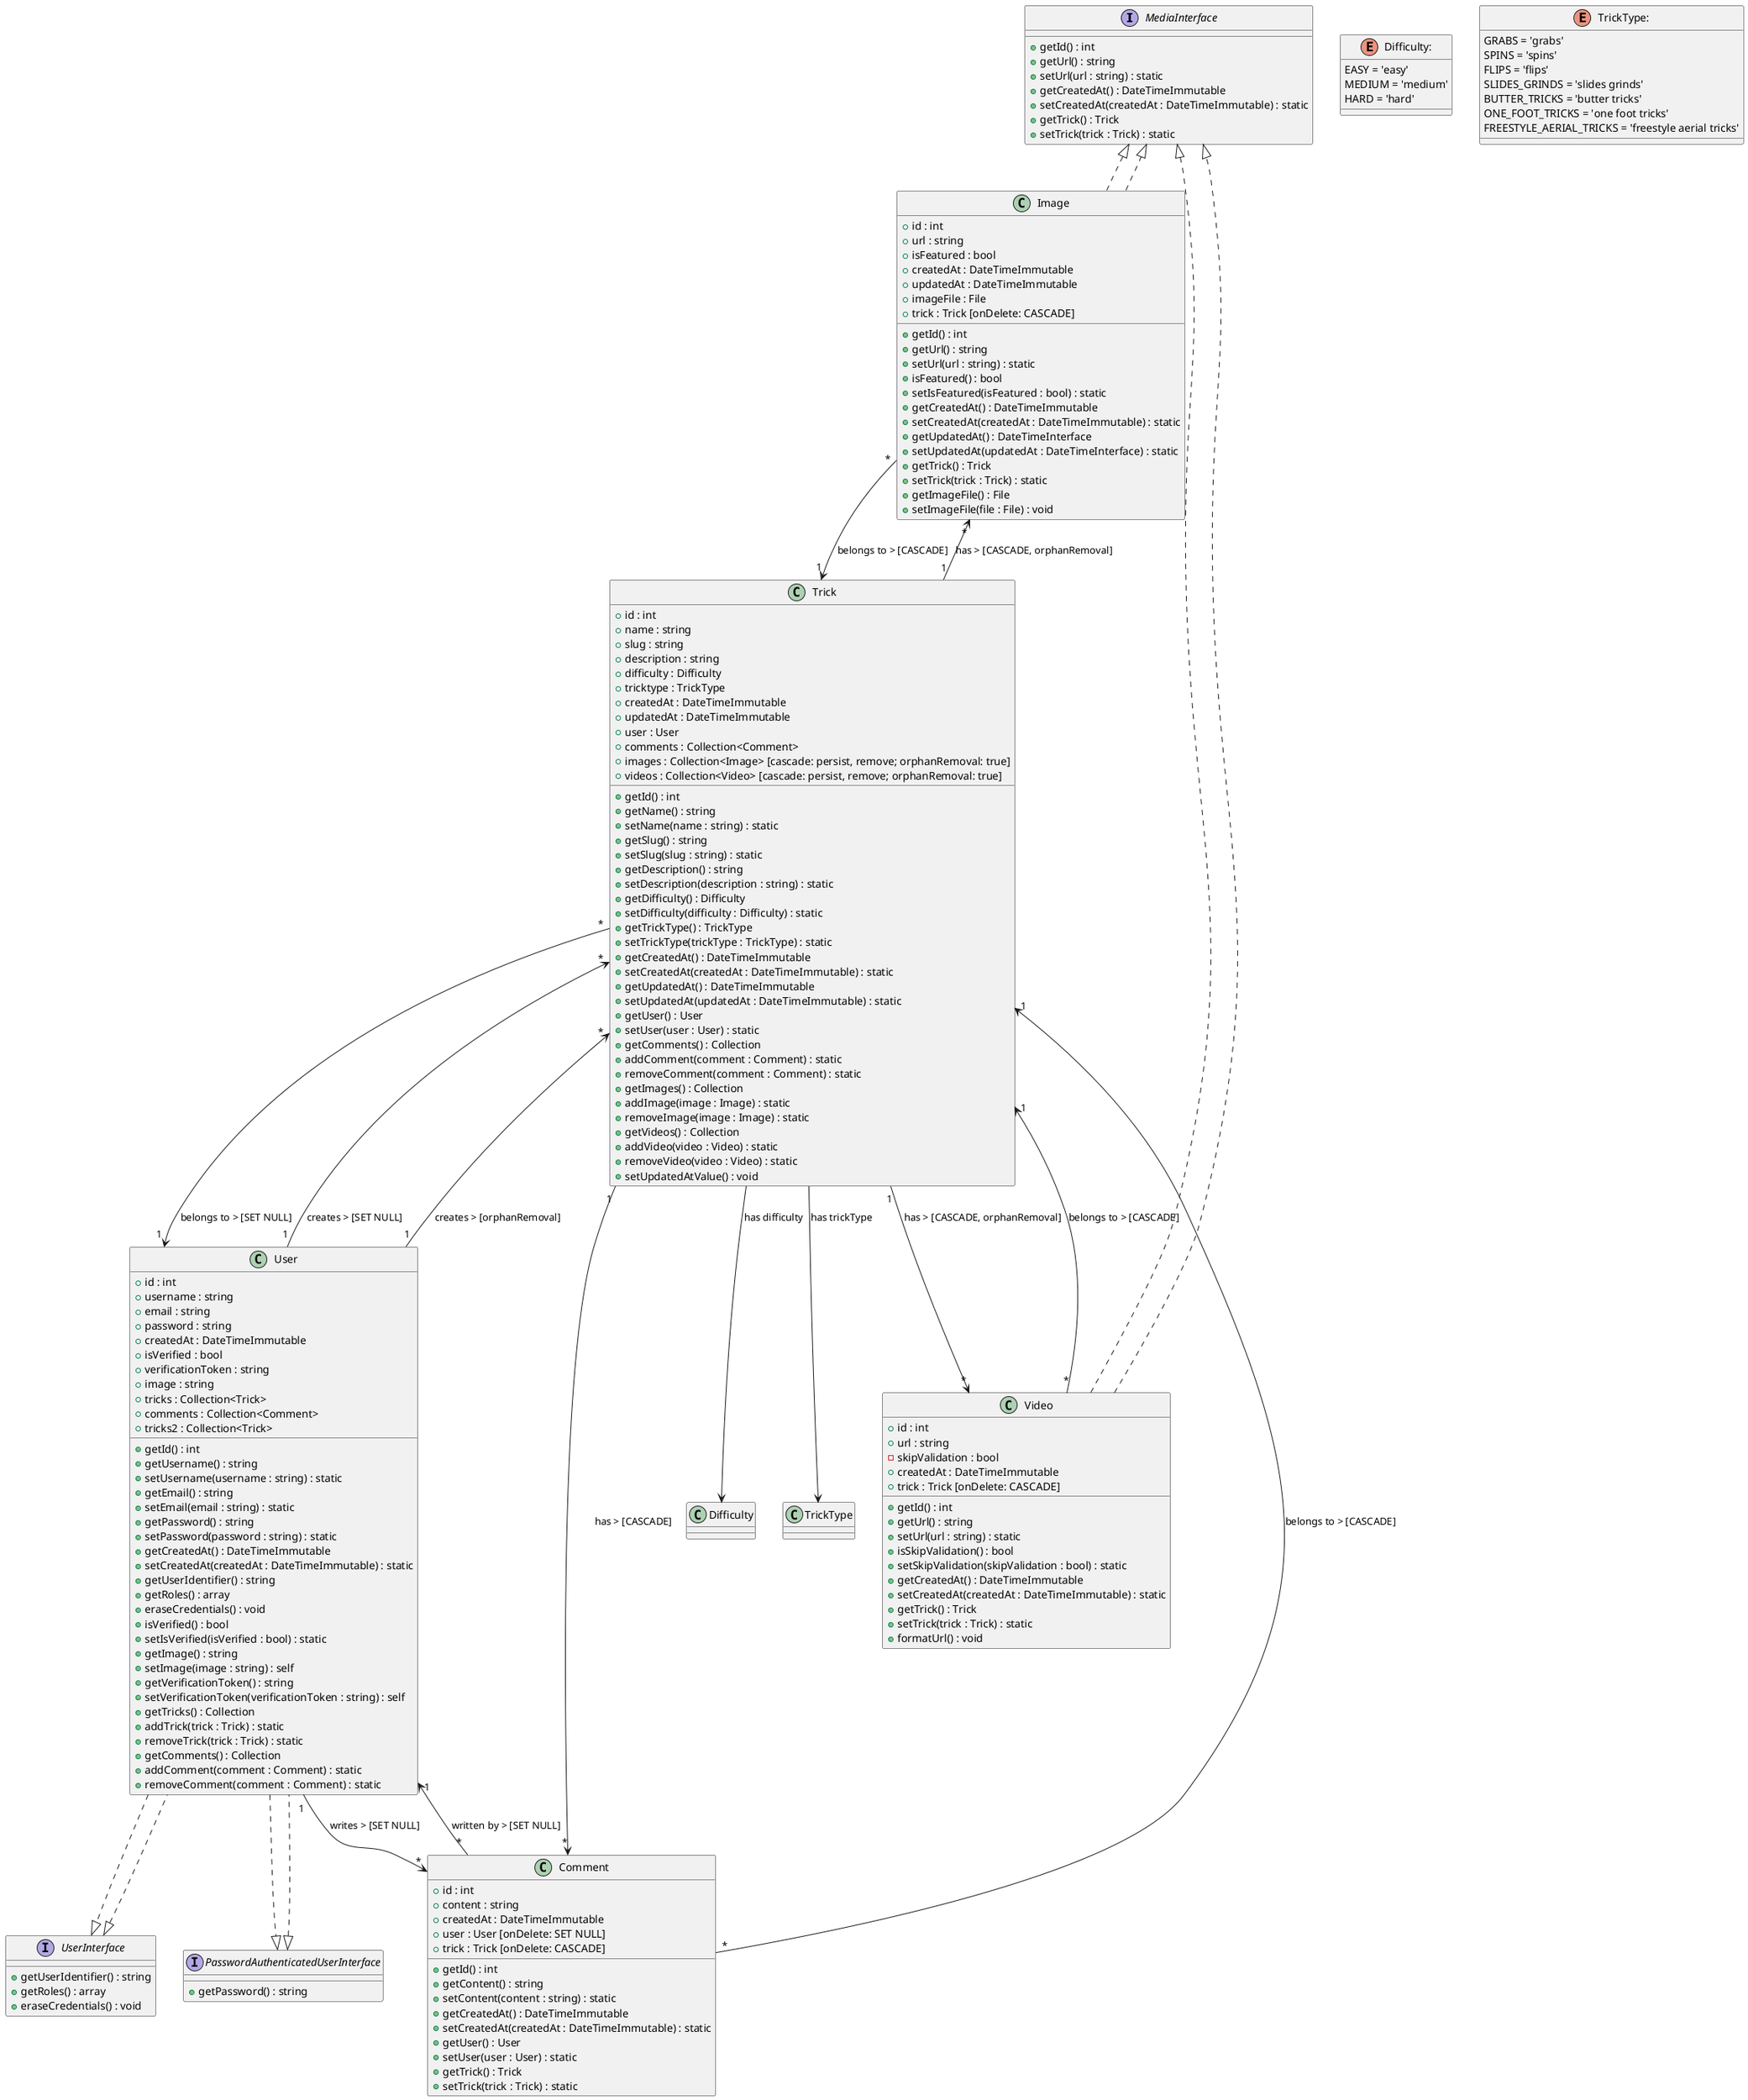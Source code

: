 @startuml
' Interfaces
interface MediaInterface {
  +getId() : int
  +getUrl() : string
  +setUrl(url : string) : static
  +getCreatedAt() : DateTimeImmutable
  +setCreatedAt(createdAt : DateTimeImmutable) : static
  +getTrick() : Trick
  +setTrick(trick : Trick) : static
}

interface UserInterface {
  +getUserIdentifier() : string
  +getRoles() : array
  +eraseCredentials() : void
}

interface PasswordAuthenticatedUserInterface {
  +getPassword() : string
}

' Enums
enum Difficulty: {
  EASY = 'easy'
  MEDIUM = 'medium'
  HARD = 'hard'
}

enum TrickType:  {
  GRABS = 'grabs'
  SPINS = 'spins'
  FLIPS = 'flips'
  SLIDES_GRINDS = 'slides grinds'
  BUTTER_TRICKS = 'butter tricks'
  ONE_FOOT_TRICKS = 'one foot tricks'
  FREESTYLE_AERIAL_TRICKS = 'freestyle aerial tricks'
}

' Classes
class User implements UserInterface, PasswordAuthenticatedUserInterface {
  +id : int
  +username : string
  +email : string
  +password : string
  +createdAt : DateTimeImmutable
  +isVerified : bool
  +verificationToken : string
  +image : string
  +tricks : Collection<Trick>
  +comments : Collection<Comment>
  +tricks2 : Collection<Trick>
  +getId() : int
  +getUsername() : string
  +setUsername(username : string) : static
  +getEmail() : string
  +setEmail(email : string) : static
  +getPassword() : string
  +setPassword(password : string) : static
  +getCreatedAt() : DateTimeImmutable
  +setCreatedAt(createdAt : DateTimeImmutable) : static
  +getUserIdentifier() : string
  +getRoles() : array
  +eraseCredentials() : void
  +isVerified() : bool
  +setIsVerified(isVerified : bool) : static
  +getImage() : string
  +setImage(image : string) : self
  +getVerificationToken() : string
  +setVerificationToken(verificationToken : string) : self
  +getTricks() : Collection
  +addTrick(trick : Trick) : static
  +removeTrick(trick : Trick) : static
  +getComments() : Collection
  +addComment(comment : Comment) : static
  +removeComment(comment : Comment) : static
}

class Trick {
  +id : int
  +name : string
  +slug : string
  +description : string
  +difficulty : Difficulty
  +tricktype : TrickType
  +createdAt : DateTimeImmutable
  +updatedAt : DateTimeImmutable
  +user : User
  +comments : Collection<Comment>
  +images : Collection<Image> [cascade: persist, remove; orphanRemoval: true]
  +videos : Collection<Video> [cascade: persist, remove; orphanRemoval: true]
  +getId() : int
  +getName() : string
  +setName(name : string) : static
  +getSlug() : string
  +setSlug(slug : string) : static
  +getDescription() : string
  +setDescription(description : string) : static
  +getDifficulty() : Difficulty
  +setDifficulty(difficulty : Difficulty) : static
  +getTrickType() : TrickType
  +setTrickType(trickType : TrickType) : static
  +getCreatedAt() : DateTimeImmutable
  +setCreatedAt(createdAt : DateTimeImmutable) : static
  +getUpdatedAt() : DateTimeImmutable
  +setUpdatedAt(updatedAt : DateTimeImmutable) : static
  +getUser() : User
  +setUser(user : User) : static
  +getComments() : Collection
  +addComment(comment : Comment) : static
  +removeComment(comment : Comment) : static
  +getImages() : Collection
  +addImage(image : Image) : static
  +removeImage(image : Image) : static
  +getVideos() : Collection
  +addVideo(video : Video) : static
  +removeVideo(video : Video) : static
  +setUpdatedAtValue() : void
}

class Comment {
  +id : int
  +content : string
  +createdAt : DateTimeImmutable
  +user : User [onDelete: SET NULL]
  +trick : Trick [onDelete: CASCADE]
  +getId() : int
  +getContent() : string
  +setContent(content : string) : static
  +getCreatedAt() : DateTimeImmutable
  +setCreatedAt(createdAt : DateTimeImmutable) : static
  +getUser() : User
  +setUser(user : User) : static
  +getTrick() : Trick
  +setTrick(trick : Trick) : static
}

class Image implements MediaInterface {
  +id : int
  +url : string
  +isFeatured : bool
  +createdAt : DateTimeImmutable
  +updatedAt : DateTimeImmutable
  +imageFile : File
  +trick : Trick [onDelete: CASCADE]
  +getId() : int
  +getUrl() : string
  +setUrl(url : string) : static
  +isFeatured() : bool
  +setIsFeatured(isFeatured : bool) : static
  +getCreatedAt() : DateTimeImmutable
  +setCreatedAt(createdAt : DateTimeImmutable) : static
  +getUpdatedAt() : DateTimeInterface
  +setUpdatedAt(updatedAt : DateTimeInterface) : static
  +getTrick() : Trick
  +setTrick(trick : Trick) : static
  +getImageFile() : File
  +setImageFile(file : File) : void
}

class Video implements MediaInterface {
  +id : int
  +url : string
  -skipValidation : bool
  +createdAt : DateTimeImmutable
  +trick : Trick [onDelete: CASCADE]
  +getId() : int
  +getUrl() : string
  +setUrl(url : string) : static
  +isSkipValidation() : bool
  +setSkipValidation(skipValidation : bool) : static
  +getCreatedAt() : DateTimeImmutable
  +setCreatedAt(createdAt : DateTimeImmutable) : static
  +getTrick() : Trick
  +setTrick(trick : Trick) : static
  +formatUrl() : void
}

' Relationships
User "1" --> "*" Trick : creates > [SET NULL]
User "1" --> "*" Trick : creates > [orphanRemoval]
User "1" --> "*" Comment : writes > [SET NULL]

Trick "*" --> "1" User : belongs to > [SET NULL]
Trick "1" --> "*" Comment : has > [CASCADE]
Trick "1" --> "*" Image : has > [CASCADE, orphanRemoval]
Trick "1" --> "*" Video : has > [CASCADE, orphanRemoval]
Trick --> Difficulty : has difficulty
Trick --> TrickType : has trickType

Comment "*" --> "1" Trick : belongs to > [CASCADE]
Comment "*" --> "1" User : written by > [SET NULL]

Image "*" --> "1" Trick : belongs to > [CASCADE]
Video "*" --> "1" Trick : belongs to > [CASCADE]

' Interface implementations
Image ..|> MediaInterface
Video ..|> MediaInterface
User ..|> UserInterface
User ..|> PasswordAuthenticatedUserInterface

@enduml
